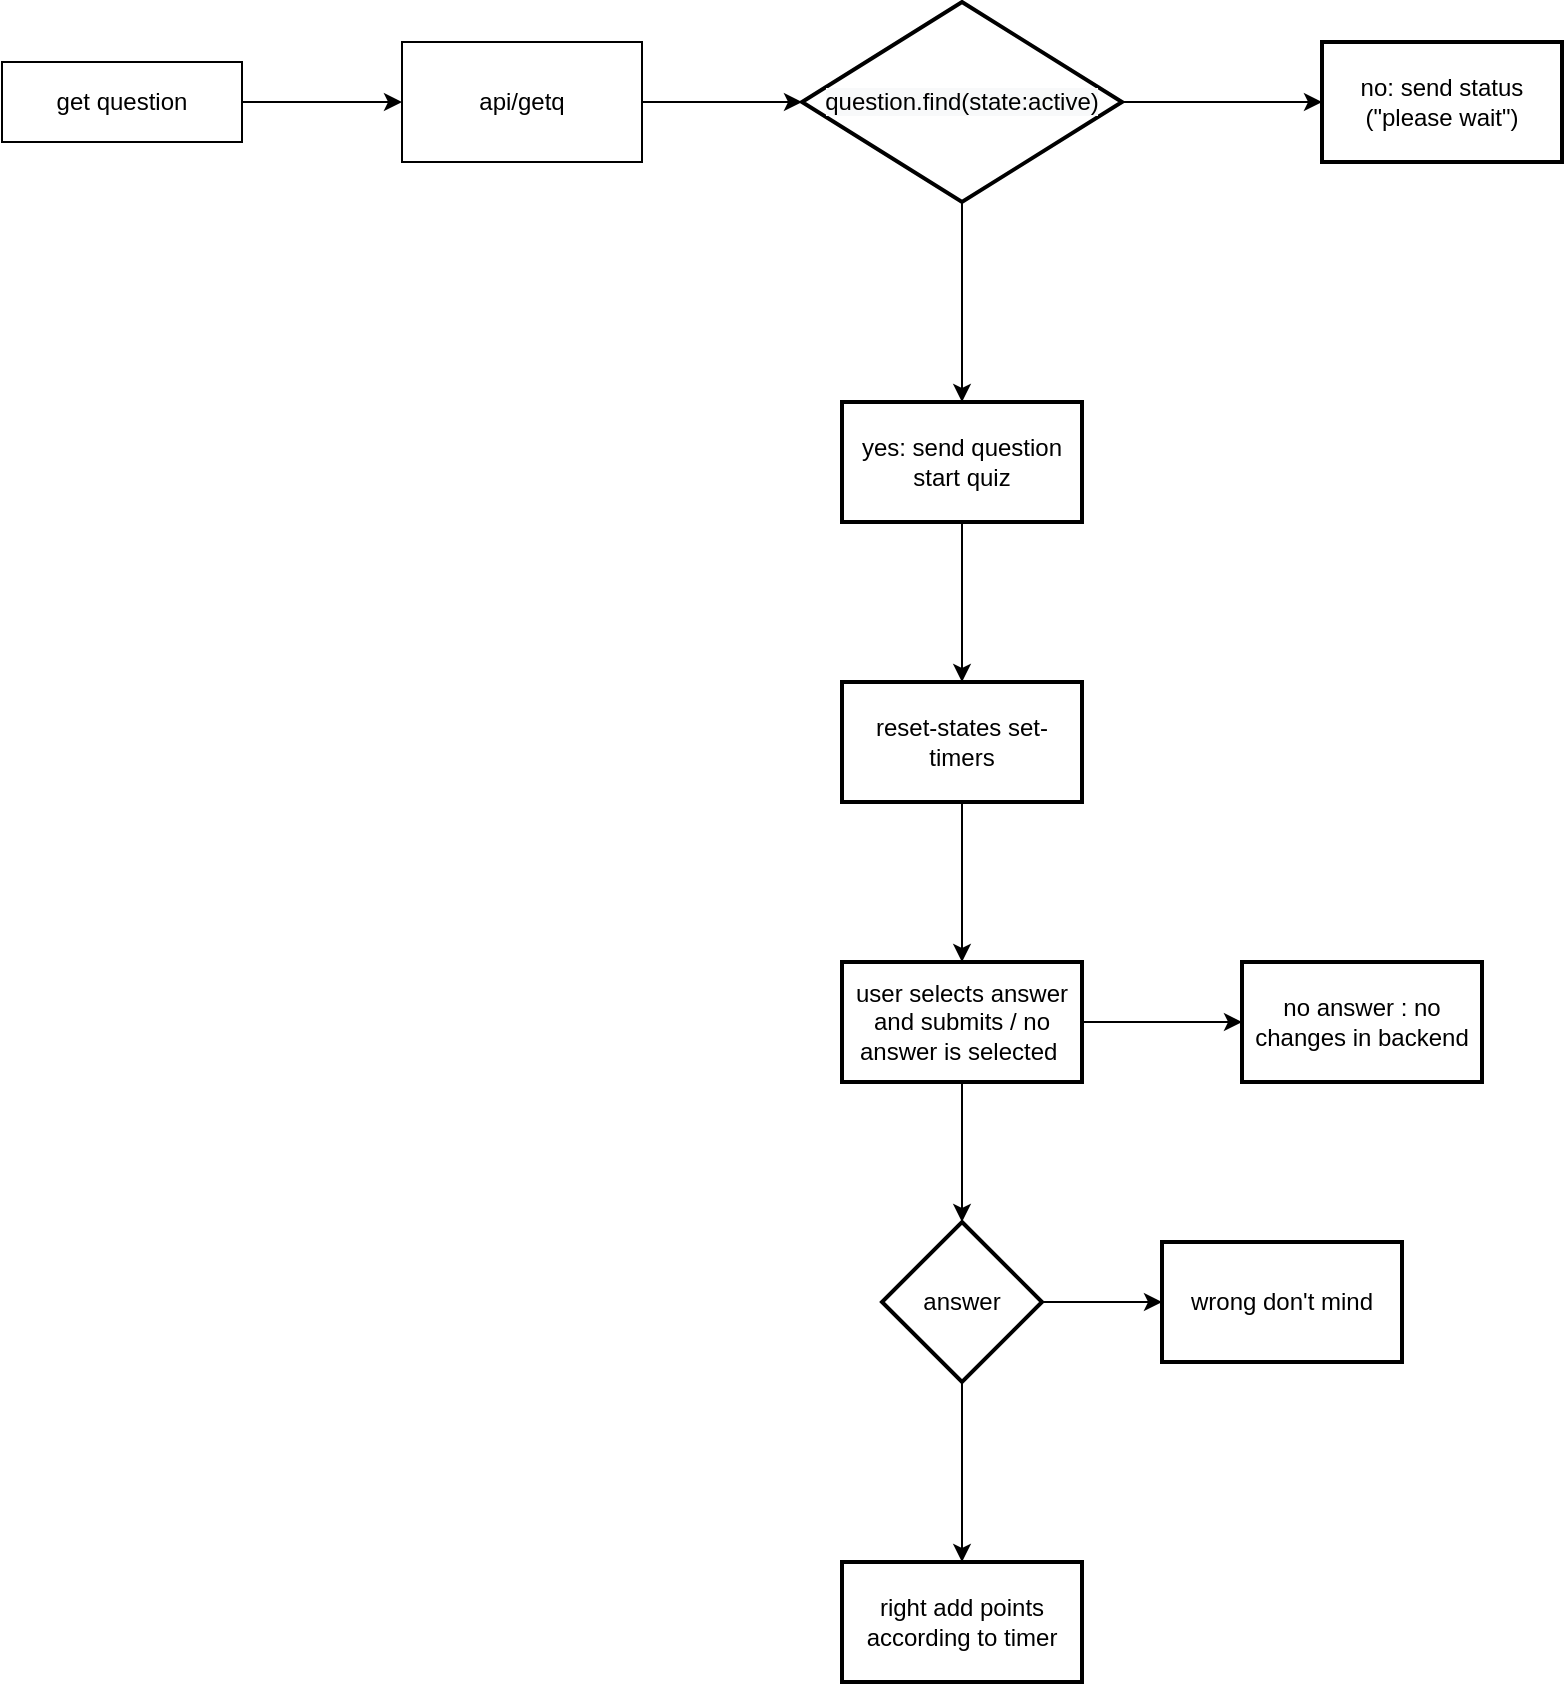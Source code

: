 <mxfile version="20.6.0" type="github" pages="2"><diagram id="o3e1TwByA-OSzVVfAwpE" name="Page-1"><mxGraphModel dx="946" dy="646" grid="1" gridSize="10" guides="1" tooltips="1" connect="1" arrows="1" fold="1" page="1" pageScale="1" pageWidth="850" pageHeight="1100" math="0" shadow="0"><root><mxCell id="0"/><mxCell id="1" parent="0"/><mxCell id="MR065-Rdxj5Whj29ugSq-5" value="" style="edgeStyle=orthogonalEdgeStyle;rounded=0;orthogonalLoop=1;jettySize=auto;html=1;" edge="1" parent="1" source="MR065-Rdxj5Whj29ugSq-1" target="MR065-Rdxj5Whj29ugSq-4"><mxGeometry relative="1" as="geometry"/></mxCell><mxCell id="MR065-Rdxj5Whj29ugSq-1" value="get question" style="rounded=0;whiteSpace=wrap;html=1;" vertex="1" parent="1"><mxGeometry x="360" y="300" width="120" height="40" as="geometry"/></mxCell><mxCell id="MR065-Rdxj5Whj29ugSq-7" value="" style="edgeStyle=orthogonalEdgeStyle;rounded=0;orthogonalLoop=1;jettySize=auto;html=1;" edge="1" parent="1" source="MR065-Rdxj5Whj29ugSq-4"><mxGeometry relative="1" as="geometry"><mxPoint x="760" y="320" as="targetPoint"/></mxGeometry></mxCell><mxCell id="MR065-Rdxj5Whj29ugSq-4" value="api/getq" style="whiteSpace=wrap;html=1;rounded=0;" vertex="1" parent="1"><mxGeometry x="560" y="290" width="120" height="60" as="geometry"/></mxCell><mxCell id="MR065-Rdxj5Whj29ugSq-10" value="" style="edgeStyle=orthogonalEdgeStyle;rounded=0;orthogonalLoop=1;jettySize=auto;html=1;" edge="1" parent="1" source="MR065-Rdxj5Whj29ugSq-8" target="MR065-Rdxj5Whj29ugSq-9"><mxGeometry relative="1" as="geometry"/></mxCell><mxCell id="MR065-Rdxj5Whj29ugSq-12" value="" style="edgeStyle=orthogonalEdgeStyle;rounded=0;orthogonalLoop=1;jettySize=auto;html=1;" edge="1" parent="1" source="MR065-Rdxj5Whj29ugSq-8" target="MR065-Rdxj5Whj29ugSq-11"><mxGeometry relative="1" as="geometry"/></mxCell><mxCell id="MR065-Rdxj5Whj29ugSq-8" value="&lt;meta charset=&quot;utf-8&quot;&gt;&lt;span style=&quot;color: rgb(0, 0, 0); font-family: Helvetica; font-size: 12px; font-style: normal; font-variant-ligatures: normal; font-variant-caps: normal; font-weight: 400; letter-spacing: normal; orphans: 2; text-align: center; text-indent: 0px; text-transform: none; widows: 2; word-spacing: 0px; -webkit-text-stroke-width: 0px; background-color: rgb(248, 249, 250); text-decoration-thickness: initial; text-decoration-style: initial; text-decoration-color: initial; float: none; display: inline !important;&quot;&gt;question.find(state:active)&lt;/span&gt;" style="strokeWidth=2;html=1;shape=mxgraph.flowchart.decision;whiteSpace=wrap;" vertex="1" parent="1"><mxGeometry x="760" y="270" width="160" height="100" as="geometry"/></mxCell><mxCell id="MR065-Rdxj5Whj29ugSq-14" value="" style="edgeStyle=orthogonalEdgeStyle;rounded=0;orthogonalLoop=1;jettySize=auto;html=1;" edge="1" parent="1" source="MR065-Rdxj5Whj29ugSq-9" target="MR065-Rdxj5Whj29ugSq-13"><mxGeometry relative="1" as="geometry"/></mxCell><mxCell id="MR065-Rdxj5Whj29ugSq-9" value="yes: send question start quiz" style="whiteSpace=wrap;html=1;strokeWidth=2;" vertex="1" parent="1"><mxGeometry x="780" y="470" width="120" height="60" as="geometry"/></mxCell><mxCell id="MR065-Rdxj5Whj29ugSq-11" value="no: send status (&quot;please wait&quot;)" style="whiteSpace=wrap;html=1;strokeWidth=2;" vertex="1" parent="1"><mxGeometry x="1020" y="290" width="120" height="60" as="geometry"/></mxCell><mxCell id="MR065-Rdxj5Whj29ugSq-16" value="" style="edgeStyle=orthogonalEdgeStyle;rounded=0;orthogonalLoop=1;jettySize=auto;html=1;" edge="1" parent="1" source="MR065-Rdxj5Whj29ugSq-13" target="MR065-Rdxj5Whj29ugSq-15"><mxGeometry relative="1" as="geometry"/></mxCell><mxCell id="MR065-Rdxj5Whj29ugSq-13" value="reset-states set-timers" style="whiteSpace=wrap;html=1;strokeWidth=2;" vertex="1" parent="1"><mxGeometry x="780" y="610" width="120" height="60" as="geometry"/></mxCell><mxCell id="MR065-Rdxj5Whj29ugSq-18" value="" style="edgeStyle=orthogonalEdgeStyle;rounded=0;orthogonalLoop=1;jettySize=auto;html=1;" edge="1" parent="1" source="MR065-Rdxj5Whj29ugSq-15" target="MR065-Rdxj5Whj29ugSq-17"><mxGeometry relative="1" as="geometry"/></mxCell><mxCell id="MR065-Rdxj5Whj29ugSq-22" value="" style="edgeStyle=orthogonalEdgeStyle;rounded=0;orthogonalLoop=1;jettySize=auto;html=1;" edge="1" parent="1" source="MR065-Rdxj5Whj29ugSq-15" target="MR065-Rdxj5Whj29ugSq-21"><mxGeometry relative="1" as="geometry"/></mxCell><mxCell id="MR065-Rdxj5Whj29ugSq-15" value="user selects answer and submits / no answer is selected&amp;nbsp;" style="whiteSpace=wrap;html=1;strokeWidth=2;" vertex="1" parent="1"><mxGeometry x="780" y="750" width="120" height="60" as="geometry"/></mxCell><mxCell id="MR065-Rdxj5Whj29ugSq-17" value="no answer : no changes in backend" style="whiteSpace=wrap;html=1;strokeWidth=2;" vertex="1" parent="1"><mxGeometry x="980" y="750" width="120" height="60" as="geometry"/></mxCell><mxCell id="MR065-Rdxj5Whj29ugSq-24" value="" style="edgeStyle=orthogonalEdgeStyle;rounded=0;orthogonalLoop=1;jettySize=auto;html=1;" edge="1" parent="1" source="MR065-Rdxj5Whj29ugSq-21" target="MR065-Rdxj5Whj29ugSq-23"><mxGeometry relative="1" as="geometry"/></mxCell><mxCell id="MR065-Rdxj5Whj29ugSq-26" value="" style="edgeStyle=orthogonalEdgeStyle;rounded=0;orthogonalLoop=1;jettySize=auto;html=1;" edge="1" parent="1" source="MR065-Rdxj5Whj29ugSq-21" target="MR065-Rdxj5Whj29ugSq-25"><mxGeometry relative="1" as="geometry"/></mxCell><mxCell id="MR065-Rdxj5Whj29ugSq-21" value="answer" style="rhombus;whiteSpace=wrap;html=1;strokeWidth=2;" vertex="1" parent="1"><mxGeometry x="800" y="880" width="80" height="80" as="geometry"/></mxCell><mxCell id="MR065-Rdxj5Whj29ugSq-23" value="wrong don't mind" style="whiteSpace=wrap;html=1;strokeWidth=2;" vertex="1" parent="1"><mxGeometry x="940" y="890" width="120" height="60" as="geometry"/></mxCell><mxCell id="MR065-Rdxj5Whj29ugSq-25" value="right add points according to timer" style="whiteSpace=wrap;html=1;strokeWidth=2;" vertex="1" parent="1"><mxGeometry x="780" y="1050" width="120" height="60" as="geometry"/></mxCell></root></mxGraphModel></diagram><diagram id="IT_rA-LUxOi2BuAmTlbf" name="Page-2"><mxGraphModel dx="946" dy="646" grid="1" gridSize="10" guides="1" tooltips="1" connect="1" arrows="1" fold="1" page="1" pageScale="1" pageWidth="850" pageHeight="1100" math="0" shadow="0"><root><mxCell id="0"/><mxCell id="1" parent="0"/><mxCell id="haJ7Ot6KfYu7s4Ozf68n-32" value="" style="edgeStyle=orthogonalEdgeStyle;rounded=1;orthogonalLoop=1;jettySize=auto;html=1;curved=1;" edge="1" parent="1" source="haJ7Ot6KfYu7s4Ozf68n-28" target="haJ7Ot6KfYu7s4Ozf68n-29"><mxGeometry relative="1" as="geometry"/></mxCell><mxCell id="haJ7Ot6KfYu7s4Ozf68n-33" value="" style="edgeStyle=orthogonalEdgeStyle;rounded=1;orthogonalLoop=1;jettySize=auto;html=1;curved=1;" edge="1" parent="1" source="haJ7Ot6KfYu7s4Ozf68n-28" target="haJ7Ot6KfYu7s4Ozf68n-29"><mxGeometry relative="1" as="geometry"/></mxCell><mxCell id="haJ7Ot6KfYu7s4Ozf68n-35" value="" style="edgeStyle=orthogonalEdgeStyle;rounded=1;orthogonalLoop=1;jettySize=auto;html=1;curved=1;" edge="1" parent="1" source="haJ7Ot6KfYu7s4Ozf68n-28" target="haJ7Ot6KfYu7s4Ozf68n-34"><mxGeometry relative="1" as="geometry"/></mxCell><mxCell id="haJ7Ot6KfYu7s4Ozf68n-37" value="" style="edgeStyle=orthogonalEdgeStyle;rounded=1;orthogonalLoop=1;jettySize=auto;html=1;curved=1;" edge="1" parent="1" source="haJ7Ot6KfYu7s4Ozf68n-28" target="haJ7Ot6KfYu7s4Ozf68n-36"><mxGeometry relative="1" as="geometry"/></mxCell><mxCell id="haJ7Ot6KfYu7s4Ozf68n-28" value="questions" style="whiteSpace=wrap;html=1;align=center;rounded=1;" vertex="1" parent="1"><mxGeometry x="290" y="150" width="100" height="40" as="geometry"/></mxCell><mxCell id="haJ7Ot6KfYu7s4Ozf68n-31" style="edgeStyle=orthogonalEdgeStyle;rounded=1;orthogonalLoop=1;jettySize=auto;html=1;exitX=0.5;exitY=1;exitDx=0;exitDy=0;entryX=0.25;entryY=0;entryDx=0;entryDy=0;curved=1;" edge="1" parent="1" source="haJ7Ot6KfYu7s4Ozf68n-29" target="haJ7Ot6KfYu7s4Ozf68n-28"><mxGeometry relative="1" as="geometry"/></mxCell><mxCell id="haJ7Ot6KfYu7s4Ozf68n-29" value="question statement : question" style="ellipse;whiteSpace=wrap;html=1;align=center;rounded=1;" vertex="1" parent="1"><mxGeometry x="240" y="40" width="120" height="60" as="geometry"/></mxCell><mxCell id="haJ7Ot6KfYu7s4Ozf68n-34" value="state: &quot;active&quot;/&quot;passive&quot;" style="ellipse;whiteSpace=wrap;html=1;rounded=1;" vertex="1" parent="1"><mxGeometry x="410" y="50" width="120" height="60" as="geometry"/></mxCell><mxCell id="haJ7Ot6KfYu7s4Ozf68n-36" value="options: 4 options" style="ellipse;whiteSpace=wrap;html=1;rounded=1;" vertex="1" parent="1"><mxGeometry x="80" y="40" width="120" height="60" as="geometry"/></mxCell></root></mxGraphModel></diagram></mxfile>